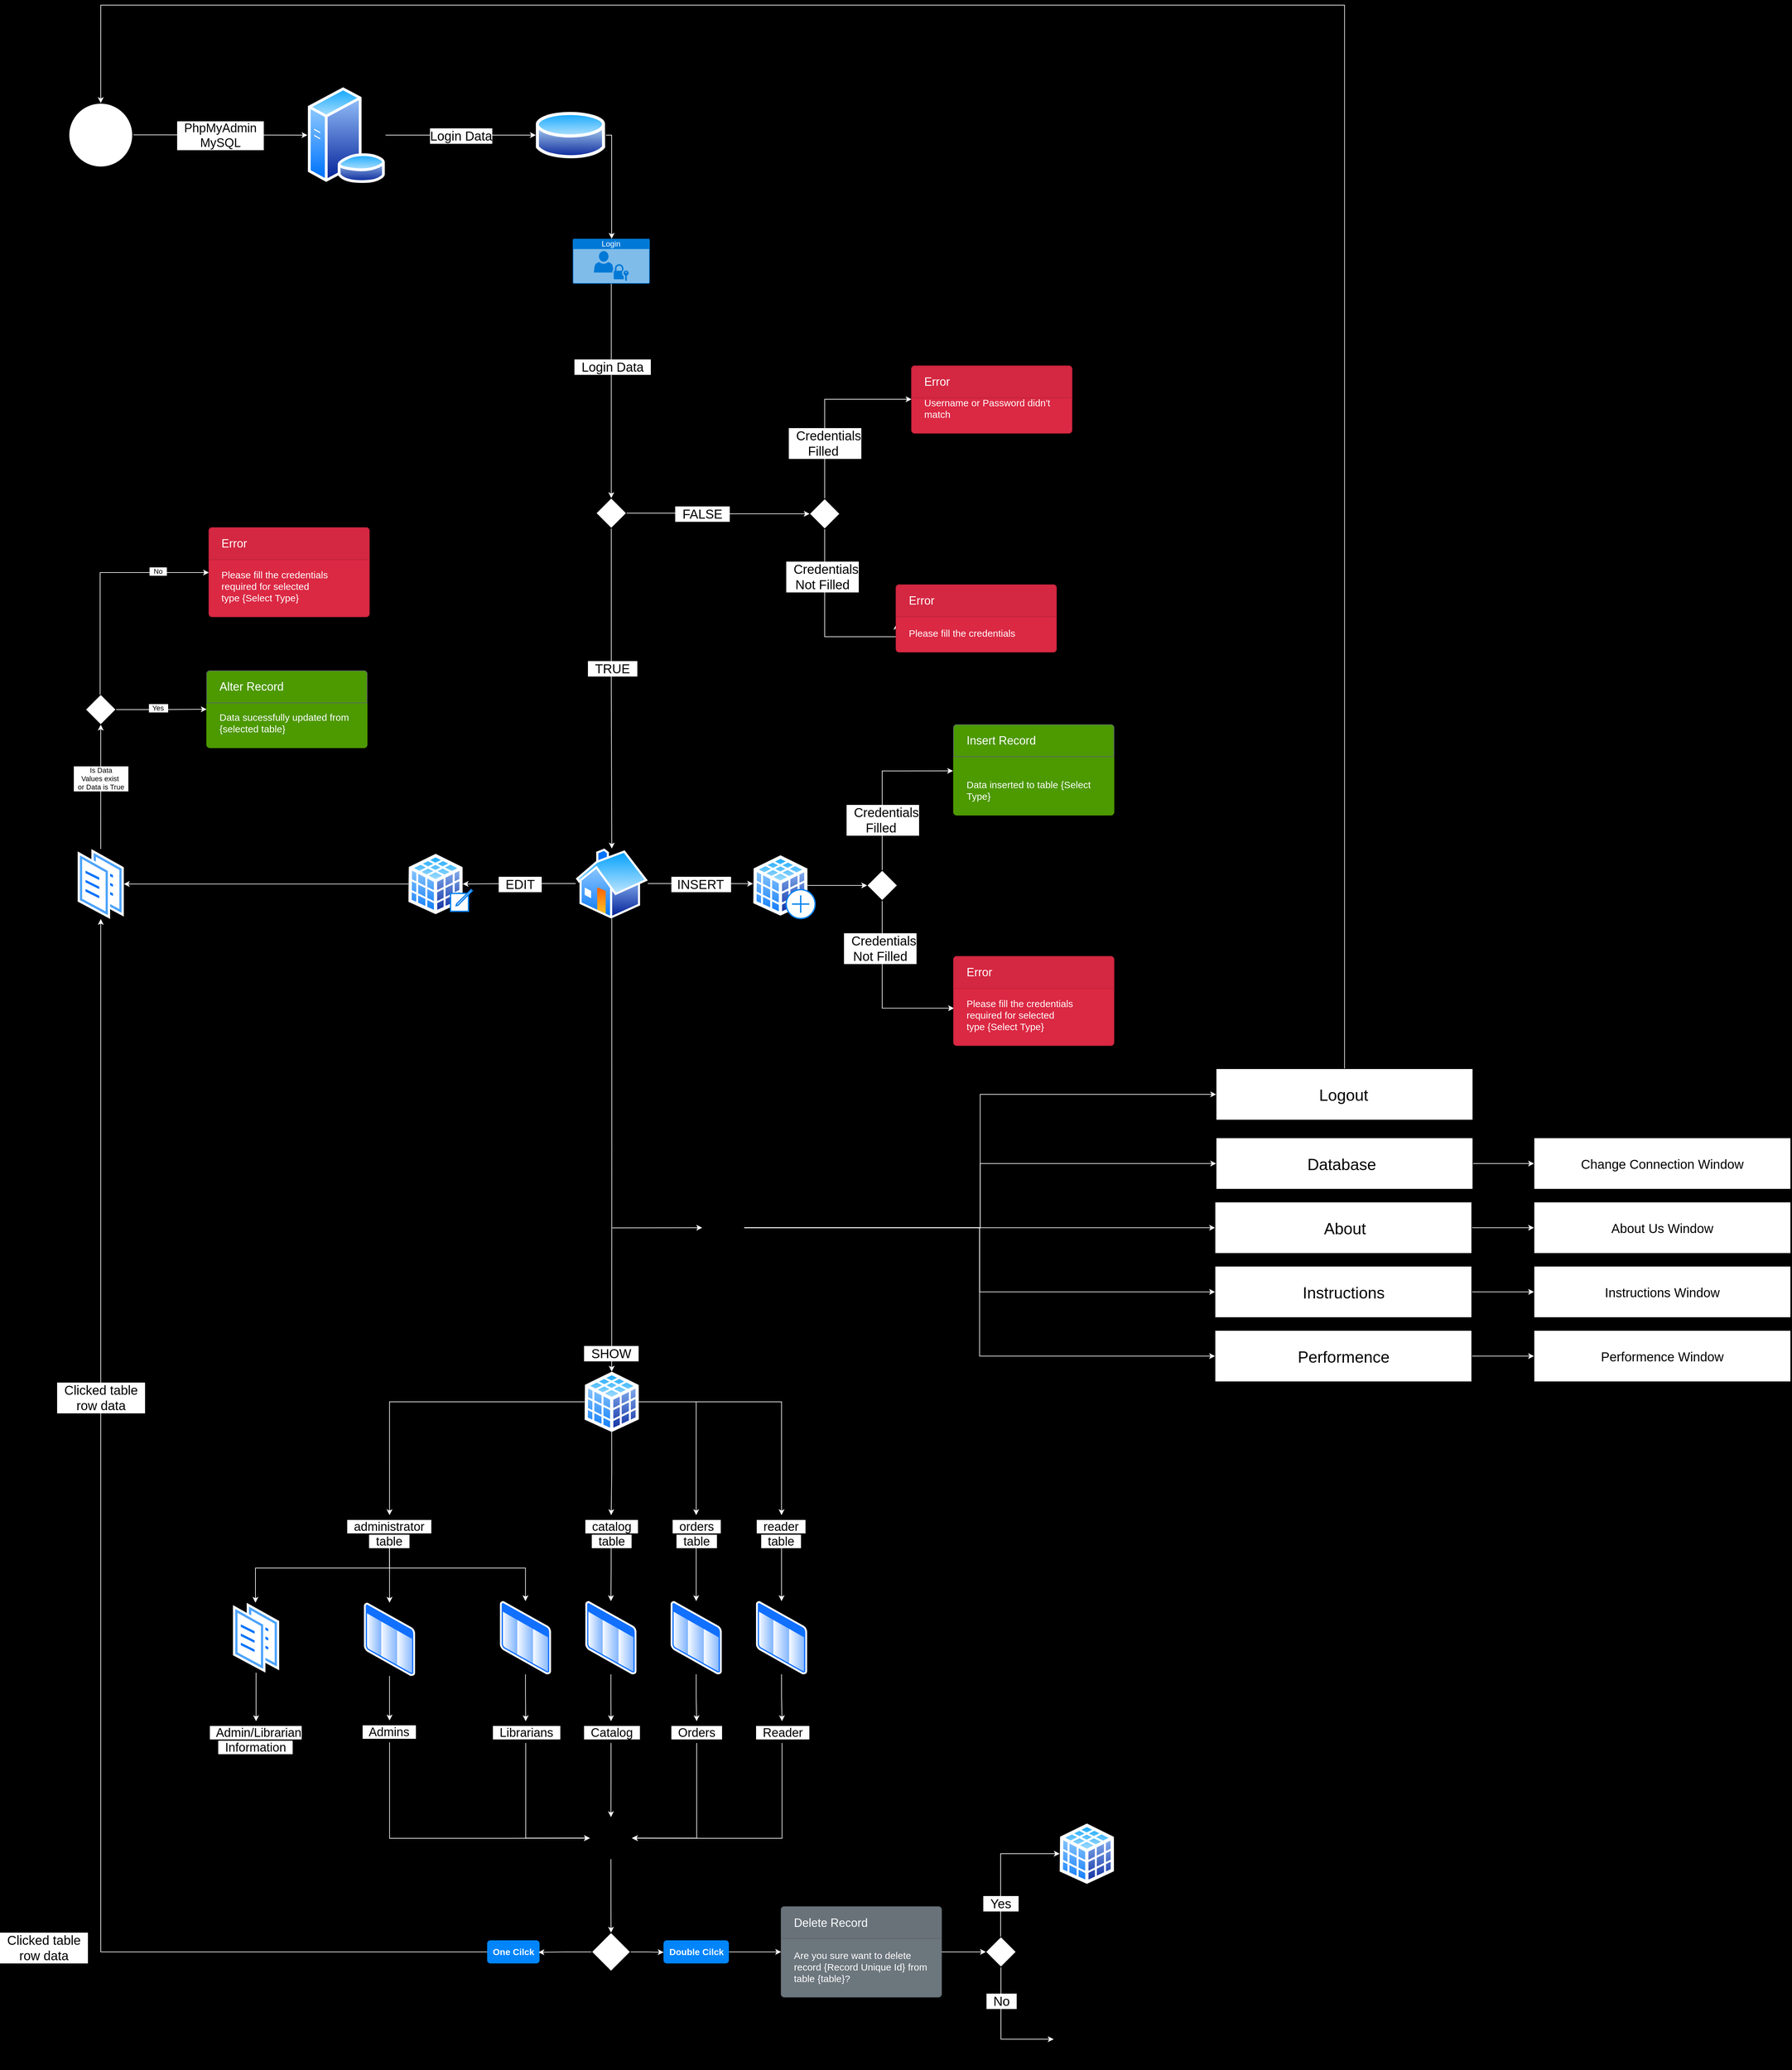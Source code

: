 <mxfile version="21.1.1" type="device">
  <diagram name="Page-1" id="e3a06f82-3646-2815-327d-82caf3d4e204">
    <mxGraphModel dx="7170" dy="5404" grid="0" gridSize="10" guides="1" tooltips="1" connect="1" arrows="1" fold="1" page="1" pageScale="1.5" pageWidth="1169" pageHeight="826" background="#000000" math="0" shadow="0">
      <root>
        <mxCell id="0" style=";html=1;" />
        <mxCell id="1" style=";html=1;" parent="0" />
        <mxCell id="ROPBf6oA_unDlz0H3pI--160" style="edgeStyle=orthogonalEdgeStyle;rounded=0;orthogonalLoop=1;jettySize=auto;html=1;entryX=0.5;entryY=0;entryDx=0;entryDy=0;entryPerimeter=0;strokeColor=#FFFFFF;" edge="1" parent="1">
          <mxGeometry relative="1" as="geometry">
            <mxPoint x="1248.89" y="-271.5" as="sourcePoint" />
            <mxPoint x="1258.37" y="-110" as="targetPoint" />
            <Array as="points">
              <mxPoint x="1258" y="-271" />
              <mxPoint x="1258" y="-110" />
            </Array>
          </mxGeometry>
        </mxCell>
        <mxCell id="ROPBf6oA_unDlz0H3pI--24" value="" style="image;aspect=fixed;perimeter=ellipsePerimeter;html=1;align=center;shadow=0;dashed=0;spacingTop=3;image=img/lib/active_directory/database.svg;" vertex="1" parent="1">
          <mxGeometry x="1139.78" y="-311.5" width="108.11" height="80" as="geometry" />
        </mxCell>
        <mxCell id="ROPBf6oA_unDlz0H3pI--25" value="" style="endArrow=classic;html=1;rounded=0;strokeColor=#FFFFFF;" edge="1" parent="1">
          <mxGeometry relative="1" as="geometry">
            <mxPoint x="511.97" y="-271.88" as="sourcePoint" />
            <mxPoint x="783.97" y="-271.5" as="targetPoint" />
          </mxGeometry>
        </mxCell>
        <mxCell id="ROPBf6oA_unDlz0H3pI--26" value="&lt;font style=&quot;font-size: 19px;&quot;&gt;&amp;nbsp; PhpMyAdmin&amp;nbsp;&amp;nbsp;&lt;br&gt;MySQL&lt;/font&gt;" style="edgeLabel;resizable=0;html=1;align=center;verticalAlign=middle;" connectable="0" vertex="1" parent="ROPBf6oA_unDlz0H3pI--25">
          <mxGeometry relative="1" as="geometry" />
        </mxCell>
        <mxCell id="ROPBf6oA_unDlz0H3pI--49" style="edgeStyle=orthogonalEdgeStyle;rounded=0;orthogonalLoop=1;jettySize=auto;html=1;entryX=0.5;entryY=0;entryDx=0;entryDy=0;strokeColor=#FFFFFF;" edge="1" parent="1" source="ROPBf6oA_unDlz0H3pI--36" target="ROPBf6oA_unDlz0H3pI--41">
          <mxGeometry relative="1" as="geometry" />
        </mxCell>
        <mxCell id="ROPBf6oA_unDlz0H3pI--36" value="" style="image;aspect=fixed;perimeter=ellipsePerimeter;html=1;align=center;shadow=0;dashed=0;spacingTop=3;image=img/lib/active_directory/list.svg;" vertex="1" parent="1">
          <mxGeometry x="1216.93" y="2012.5" width="79.8" height="114" as="geometry" />
        </mxCell>
        <mxCell id="ROPBf6oA_unDlz0H3pI--48" style="edgeStyle=orthogonalEdgeStyle;rounded=0;orthogonalLoop=1;jettySize=auto;html=1;entryX=0.5;entryY=0;entryDx=0;entryDy=0;strokeColor=#FFFFFF;" edge="1" parent="1" source="ROPBf6oA_unDlz0H3pI--37" target="ROPBf6oA_unDlz0H3pI--44">
          <mxGeometry relative="1" as="geometry" />
        </mxCell>
        <mxCell id="ROPBf6oA_unDlz0H3pI--37" value="" style="image;aspect=fixed;perimeter=ellipsePerimeter;html=1;align=center;shadow=0;dashed=0;spacingTop=3;image=img/lib/active_directory/list.svg;" vertex="1" parent="1">
          <mxGeometry x="1349.78" y="2012.5" width="79.8" height="114" as="geometry" />
        </mxCell>
        <mxCell id="ROPBf6oA_unDlz0H3pI--46" style="edgeStyle=orthogonalEdgeStyle;rounded=0;orthogonalLoop=1;jettySize=auto;html=1;entryX=0.5;entryY=0;entryDx=0;entryDy=0;strokeColor=#FFFFFF;" edge="1" parent="1" source="ROPBf6oA_unDlz0H3pI--38" target="ROPBf6oA_unDlz0H3pI--45">
          <mxGeometry relative="1" as="geometry" />
        </mxCell>
        <mxCell id="ROPBf6oA_unDlz0H3pI--38" value="" style="image;aspect=fixed;perimeter=ellipsePerimeter;html=1;align=center;shadow=0;dashed=0;spacingTop=3;image=img/lib/active_directory/list.svg;" vertex="1" parent="1">
          <mxGeometry x="1482.78" y="2012.5" width="79.8" height="114" as="geometry" />
        </mxCell>
        <mxCell id="ROPBf6oA_unDlz0H3pI--50" style="edgeStyle=orthogonalEdgeStyle;rounded=0;orthogonalLoop=1;jettySize=auto;html=1;entryX=0.5;entryY=0;entryDx=0;entryDy=0;strokeColor=#FFFFFF;" edge="1" parent="1" source="ROPBf6oA_unDlz0H3pI--39" target="ROPBf6oA_unDlz0H3pI--42">
          <mxGeometry relative="1" as="geometry" />
        </mxCell>
        <mxCell id="ROPBf6oA_unDlz0H3pI--39" value="" style="image;aspect=fixed;perimeter=ellipsePerimeter;html=1;align=center;shadow=0;dashed=0;spacingTop=3;image=img/lib/active_directory/list.svg;" vertex="1" parent="1">
          <mxGeometry x="1083.78" y="2012.5" width="79.8" height="114" as="geometry" />
        </mxCell>
        <mxCell id="ROPBf6oA_unDlz0H3pI--51" style="edgeStyle=orthogonalEdgeStyle;rounded=0;orthogonalLoop=1;jettySize=auto;html=1;entryX=0.5;entryY=0;entryDx=0;entryDy=0;strokeColor=#FFFFFF;" edge="1" parent="1" source="ROPBf6oA_unDlz0H3pI--40" target="ROPBf6oA_unDlz0H3pI--43">
          <mxGeometry relative="1" as="geometry" />
        </mxCell>
        <mxCell id="ROPBf6oA_unDlz0H3pI--40" value="" style="image;aspect=fixed;perimeter=ellipsePerimeter;html=1;align=center;shadow=0;dashed=0;spacingTop=3;image=img/lib/active_directory/list.svg;" vertex="1" parent="1">
          <mxGeometry x="872.01" y="2015" width="79.8" height="114" as="geometry" />
        </mxCell>
        <mxCell id="ROPBf6oA_unDlz0H3pI--79" style="edgeStyle=orthogonalEdgeStyle;rounded=0;orthogonalLoop=1;jettySize=auto;html=1;entryX=0.5;entryY=0;entryDx=0;entryDy=0;strokeColor=#FFFFFF;" edge="1" parent="1" source="ROPBf6oA_unDlz0H3pI--41" target="ROPBf6oA_unDlz0H3pI--77">
          <mxGeometry relative="1" as="geometry" />
        </mxCell>
        <mxCell id="ROPBf6oA_unDlz0H3pI--41" value="&lt;span style=&quot;color: rgb(0, 0, 0); font-family: Helvetica; font-size: 19px; font-style: normal; font-variant-ligatures: normal; font-variant-caps: normal; font-weight: 400; letter-spacing: normal; orphans: 2; text-align: center; text-indent: 0px; text-transform: none; widows: 2; word-spacing: 0px; -webkit-text-stroke-width: 0px; background-color: rgb(255, 255, 255); text-decoration-thickness: initial; text-decoration-style: initial; text-decoration-color: initial; float: none; display: inline !important;&quot;&gt;&amp;nbsp; Catalog&amp;nbsp;&amp;nbsp;&lt;/span&gt;" style="text;whiteSpace=wrap;html=1;" vertex="1" parent="1">
          <mxGeometry x="1212.61" y="2199.5" width="88.77" height="34" as="geometry" />
        </mxCell>
        <mxCell id="ROPBf6oA_unDlz0H3pI--83" style="edgeStyle=orthogonalEdgeStyle;rounded=0;orthogonalLoop=1;jettySize=auto;html=1;entryX=0;entryY=0.5;entryDx=0;entryDy=0;strokeColor=#FFFFFF;" edge="1" parent="1" source="ROPBf6oA_unDlz0H3pI--42" target="ROPBf6oA_unDlz0H3pI--77">
          <mxGeometry relative="1" as="geometry">
            <Array as="points">
              <mxPoint x="1124" y="2382" />
            </Array>
          </mxGeometry>
        </mxCell>
        <mxCell id="ROPBf6oA_unDlz0H3pI--42" value="&lt;div style=&quot;text-align: center;&quot;&gt;&lt;span style=&quot;font-size: 19px; background-color: rgb(255, 255, 255);&quot;&gt;&amp;nbsp; Librarians&amp;nbsp;&amp;nbsp;&lt;/span&gt;&lt;/div&gt;" style="text;whiteSpace=wrap;html=1;" vertex="1" parent="1">
          <mxGeometry x="1070.78" y="2199.5" width="106.6" height="34" as="geometry" />
        </mxCell>
        <mxCell id="ROPBf6oA_unDlz0H3pI--84" style="edgeStyle=orthogonalEdgeStyle;rounded=0;orthogonalLoop=1;jettySize=auto;html=1;entryX=0;entryY=0.5;entryDx=0;entryDy=0;strokeColor=#FFFFFF;" edge="1" parent="1" source="ROPBf6oA_unDlz0H3pI--43" target="ROPBf6oA_unDlz0H3pI--77">
          <mxGeometry relative="1" as="geometry">
            <Array as="points">
              <mxPoint x="912" y="2382" />
              <mxPoint x="1090" y="2382" />
            </Array>
          </mxGeometry>
        </mxCell>
        <mxCell id="ROPBf6oA_unDlz0H3pI--43" value="&lt;div style=&quot;text-align: center;&quot;&gt;&lt;span style=&quot;font-size: 19px; background-color: rgb(255, 255, 255);&quot;&gt;&amp;nbsp; Admins&amp;nbsp;&amp;nbsp;&lt;/span&gt;&lt;/div&gt;" style="text;whiteSpace=wrap;html=1;" vertex="1" parent="1">
          <mxGeometry x="867.58" y="2198.5" width="88.65" height="34" as="geometry" />
        </mxCell>
        <mxCell id="ROPBf6oA_unDlz0H3pI--81" style="edgeStyle=orthogonalEdgeStyle;rounded=0;orthogonalLoop=1;jettySize=auto;html=1;entryX=1;entryY=0.5;entryDx=0;entryDy=0;strokeColor=#FFFFFF;" edge="1" parent="1" source="ROPBf6oA_unDlz0H3pI--44" target="ROPBf6oA_unDlz0H3pI--77">
          <mxGeometry relative="1" as="geometry">
            <Array as="points">
              <mxPoint x="1390" y="2382" />
            </Array>
          </mxGeometry>
        </mxCell>
        <mxCell id="ROPBf6oA_unDlz0H3pI--44" value="&lt;span style=&quot;color: rgb(0, 0, 0); font-family: Helvetica; font-size: 19px; font-style: normal; font-variant-ligatures: normal; font-variant-caps: normal; font-weight: 400; letter-spacing: normal; orphans: 2; text-align: center; text-indent: 0px; text-transform: none; widows: 2; word-spacing: 0px; -webkit-text-stroke-width: 0px; background-color: rgb(255, 255, 255); text-decoration-thickness: initial; text-decoration-style: initial; text-decoration-color: initial; float: none; display: inline !important;&quot;&gt;&amp;nbsp; Orders&amp;nbsp;&amp;nbsp;&lt;/span&gt;" style="text;whiteSpace=wrap;html=1;" vertex="1" parent="1">
          <mxGeometry x="1348.52" y="2199.5" width="83.86" height="34" as="geometry" />
        </mxCell>
        <mxCell id="ROPBf6oA_unDlz0H3pI--82" style="edgeStyle=orthogonalEdgeStyle;rounded=0;orthogonalLoop=1;jettySize=auto;html=1;entryX=1;entryY=0.5;entryDx=0;entryDy=0;strokeColor=#FFFFFF;" edge="1" parent="1" source="ROPBf6oA_unDlz0H3pI--45" target="ROPBf6oA_unDlz0H3pI--77">
          <mxGeometry relative="1" as="geometry">
            <Array as="points">
              <mxPoint x="1523" y="2382" />
              <mxPoint x="1385" y="2382" />
            </Array>
          </mxGeometry>
        </mxCell>
        <mxCell id="ROPBf6oA_unDlz0H3pI--45" value="&lt;span style=&quot;color: rgb(0, 0, 0); font-family: Helvetica; font-size: 19px; font-style: normal; font-variant-ligatures: normal; font-variant-caps: normal; font-weight: 400; letter-spacing: normal; orphans: 2; text-align: center; text-indent: 0px; text-transform: none; widows: 2; word-spacing: 0px; -webkit-text-stroke-width: 0px; background-color: rgb(255, 255, 255); text-decoration-thickness: initial; text-decoration-style: initial; text-decoration-color: initial; float: none; display: inline !important;&quot;&gt;&amp;nbsp; Reader&amp;nbsp;&amp;nbsp;&lt;/span&gt;" style="text;whiteSpace=wrap;html=1;" vertex="1" parent="1">
          <mxGeometry x="1480.52" y="2199.5" width="85.86" height="34" as="geometry" />
        </mxCell>
        <mxCell id="ROPBf6oA_unDlz0H3pI--59" style="edgeStyle=orthogonalEdgeStyle;rounded=0;orthogonalLoop=1;jettySize=auto;html=1;entryX=0.5;entryY=0;entryDx=0;entryDy=0;strokeColor=#FFFFFF;" edge="1" parent="1" source="ROPBf6oA_unDlz0H3pI--52" target="ROPBf6oA_unDlz0H3pI--40">
          <mxGeometry relative="1" as="geometry" />
        </mxCell>
        <mxCell id="ROPBf6oA_unDlz0H3pI--60" style="edgeStyle=orthogonalEdgeStyle;rounded=0;orthogonalLoop=1;jettySize=auto;html=1;entryX=0.5;entryY=0;entryDx=0;entryDy=0;strokeColor=#FFFFFF;" edge="1" parent="1" source="ROPBf6oA_unDlz0H3pI--52" target="ROPBf6oA_unDlz0H3pI--39">
          <mxGeometry relative="1" as="geometry">
            <Array as="points">
              <mxPoint x="912" y="1961" />
              <mxPoint x="1124" y="1961" />
            </Array>
          </mxGeometry>
        </mxCell>
        <mxCell id="ROPBf6oA_unDlz0H3pI--74" style="edgeStyle=orthogonalEdgeStyle;rounded=0;orthogonalLoop=1;jettySize=auto;html=1;entryX=0.5;entryY=0;entryDx=0;entryDy=0;strokeColor=#FFFFFF;" edge="1" parent="1" source="ROPBf6oA_unDlz0H3pI--52" target="ROPBf6oA_unDlz0H3pI--73">
          <mxGeometry relative="1" as="geometry">
            <Array as="points">
              <mxPoint x="912" y="1961" />
              <mxPoint x="703" y="1961" />
              <mxPoint x="703" y="2015" />
            </Array>
          </mxGeometry>
        </mxCell>
        <mxCell id="ROPBf6oA_unDlz0H3pI--52" value="&lt;div style=&quot;text-align: center;&quot;&gt;&lt;span style=&quot;font-size: 19px; background-color: rgb(255, 255, 255);&quot;&gt;&amp;nbsp; administrator&amp;nbsp;&amp;nbsp;&lt;/span&gt;&lt;/div&gt;&lt;div style=&quot;text-align: center;&quot;&gt;&lt;span style=&quot;font-size: 19px; background-color: rgb(255, 255, 255);&quot;&gt;&amp;nbsp; table&amp;nbsp;&amp;nbsp;&lt;/span&gt;&lt;/div&gt;" style="text;whiteSpace=wrap;html=1;" vertex="1" parent="1">
          <mxGeometry x="844.41" y="1878.5" width="135" height="34" as="geometry" />
        </mxCell>
        <mxCell id="ROPBf6oA_unDlz0H3pI--61" style="edgeStyle=orthogonalEdgeStyle;rounded=0;orthogonalLoop=1;jettySize=auto;html=1;entryX=0.5;entryY=0;entryDx=0;entryDy=0;strokeColor=#FFFFFF;" edge="1" parent="1" source="ROPBf6oA_unDlz0H3pI--53" target="ROPBf6oA_unDlz0H3pI--36">
          <mxGeometry relative="1" as="geometry" />
        </mxCell>
        <mxCell id="ROPBf6oA_unDlz0H3pI--53" value="&lt;div style=&quot;text-align: center;&quot;&gt;&lt;span style=&quot;font-size: 19px; background-color: rgb(255, 255, 255);&quot;&gt;&amp;nbsp; catalog&amp;nbsp;&amp;nbsp;&lt;/span&gt;&lt;/div&gt;&lt;div style=&quot;text-align: center;&quot;&gt;&lt;span style=&quot;font-size: 19px; background-color: rgb(255, 255, 255);&quot;&gt;&amp;nbsp; table&amp;nbsp;&amp;nbsp;&lt;/span&gt;&lt;/div&gt;" style="text;whiteSpace=wrap;html=1;" vertex="1" parent="1">
          <mxGeometry x="1214.73" y="1878.5" width="85" height="34" as="geometry" />
        </mxCell>
        <mxCell id="ROPBf6oA_unDlz0H3pI--63" style="edgeStyle=orthogonalEdgeStyle;rounded=0;orthogonalLoop=1;jettySize=auto;html=1;entryX=0.5;entryY=0;entryDx=0;entryDy=0;strokeColor=#FFFFFF;" edge="1" parent="1" source="ROPBf6oA_unDlz0H3pI--54" target="ROPBf6oA_unDlz0H3pI--37">
          <mxGeometry relative="1" as="geometry" />
        </mxCell>
        <mxCell id="ROPBf6oA_unDlz0H3pI--54" value="&lt;div style=&quot;text-align: center;&quot;&gt;&lt;span style=&quot;font-size: 19px; background-color: rgb(255, 255, 255);&quot;&gt;&amp;nbsp; orders&amp;nbsp;&amp;nbsp;&lt;/span&gt;&lt;/div&gt;&lt;div style=&quot;text-align: center;&quot;&gt;&lt;span style=&quot;font-size: 19px; background-color: rgb(255, 255, 255);&quot;&gt;&amp;nbsp; table&amp;nbsp;&amp;nbsp;&lt;/span&gt;&lt;/div&gt;" style="text;whiteSpace=wrap;html=1;" vertex="1" parent="1">
          <mxGeometry x="1351.18" y="1878.5" width="77" height="34" as="geometry" />
        </mxCell>
        <mxCell id="ROPBf6oA_unDlz0H3pI--64" style="edgeStyle=orthogonalEdgeStyle;rounded=0;orthogonalLoop=1;jettySize=auto;html=1;entryX=0.5;entryY=0;entryDx=0;entryDy=0;strokeColor=#FFFFFF;" edge="1" parent="1" source="ROPBf6oA_unDlz0H3pI--55" target="ROPBf6oA_unDlz0H3pI--38">
          <mxGeometry relative="1" as="geometry" />
        </mxCell>
        <mxCell id="ROPBf6oA_unDlz0H3pI--55" value="&lt;div style=&quot;text-align: center;&quot;&gt;&lt;span style=&quot;font-size: 19px; background-color: rgb(255, 255, 255);&quot;&gt;&amp;nbsp; reader&amp;nbsp;&amp;nbsp;&lt;/span&gt;&lt;/div&gt;&lt;div style=&quot;text-align: center;&quot;&gt;&lt;span style=&quot;font-size: 19px; background-color: rgb(255, 255, 255);&quot;&gt;&amp;nbsp; table&amp;nbsp;&amp;nbsp;&lt;/span&gt;&lt;/div&gt;" style="text;whiteSpace=wrap;html=1;" vertex="1" parent="1">
          <mxGeometry x="1482.18" y="1878.5" width="81" height="34" as="geometry" />
        </mxCell>
        <mxCell id="ROPBf6oA_unDlz0H3pI--65" style="edgeStyle=orthogonalEdgeStyle;rounded=0;orthogonalLoop=1;jettySize=auto;html=1;entryX=0.5;entryY=0;entryDx=0;entryDy=0;strokeColor=#FFFFFF;" edge="1" parent="1" source="ROPBf6oA_unDlz0H3pI--57" target="ROPBf6oA_unDlz0H3pI--52">
          <mxGeometry relative="1" as="geometry" />
        </mxCell>
        <mxCell id="ROPBf6oA_unDlz0H3pI--66" style="edgeStyle=orthogonalEdgeStyle;rounded=0;orthogonalLoop=1;jettySize=auto;html=1;entryX=0.5;entryY=0;entryDx=0;entryDy=0;strokeColor=#FFFFFF;" edge="1" parent="1" source="ROPBf6oA_unDlz0H3pI--57" target="ROPBf6oA_unDlz0H3pI--53">
          <mxGeometry relative="1" as="geometry" />
        </mxCell>
        <mxCell id="ROPBf6oA_unDlz0H3pI--67" style="edgeStyle=orthogonalEdgeStyle;rounded=0;orthogonalLoop=1;jettySize=auto;html=1;entryX=0.5;entryY=0;entryDx=0;entryDy=0;strokeColor=#FFFFFF;" edge="1" parent="1" source="ROPBf6oA_unDlz0H3pI--57" target="ROPBf6oA_unDlz0H3pI--54">
          <mxGeometry relative="1" as="geometry" />
        </mxCell>
        <mxCell id="ROPBf6oA_unDlz0H3pI--68" style="edgeStyle=orthogonalEdgeStyle;rounded=0;orthogonalLoop=1;jettySize=auto;html=1;entryX=0.5;entryY=0;entryDx=0;entryDy=0;strokeColor=#FFFFFF;" edge="1" parent="1" source="ROPBf6oA_unDlz0H3pI--57" target="ROPBf6oA_unDlz0H3pI--55">
          <mxGeometry relative="1" as="geometry" />
        </mxCell>
        <mxCell id="ROPBf6oA_unDlz0H3pI--57" value="" style="image;aspect=fixed;perimeter=ellipsePerimeter;html=1;align=center;shadow=0;dashed=0;spacingTop=3;image=img/lib/active_directory/database_cube.svg;" vertex="1" parent="1">
          <mxGeometry x="1215.76" y="1655" width="84.6" height="94" as="geometry" />
        </mxCell>
        <mxCell id="ROPBf6oA_unDlz0H3pI--179" style="edgeStyle=orthogonalEdgeStyle;rounded=0;orthogonalLoop=1;jettySize=auto;html=1;entryX=0;entryY=0.5;entryDx=0;entryDy=0;strokeColor=#FFFFFF;" edge="1" parent="1" source="ROPBf6oA_unDlz0H3pI--69" target="ROPBf6oA_unDlz0H3pI--24">
          <mxGeometry relative="1" as="geometry" />
        </mxCell>
        <mxCell id="ROPBf6oA_unDlz0H3pI--180" value="&lt;font style=&quot;font-size: 20px;&quot;&gt;Login Data&lt;/font&gt;" style="edgeLabel;html=1;align=center;verticalAlign=middle;resizable=0;points=[];" vertex="1" connectable="0" parent="ROPBf6oA_unDlz0H3pI--179">
          <mxGeometry x="-0.209" y="-3" relative="1" as="geometry">
            <mxPoint x="25" y="-3" as="offset" />
          </mxGeometry>
        </mxCell>
        <mxCell id="ROPBf6oA_unDlz0H3pI--69" value="" style="image;aspect=fixed;perimeter=ellipsePerimeter;html=1;align=center;shadow=0;dashed=0;spacingTop=3;image=img/lib/active_directory/database_server.svg;" vertex="1" parent="1">
          <mxGeometry x="783.52" y="-346" width="122.18" height="149" as="geometry" />
        </mxCell>
        <mxCell id="ROPBf6oA_unDlz0H3pI--76" style="edgeStyle=orthogonalEdgeStyle;rounded=0;orthogonalLoop=1;jettySize=auto;html=1;entryX=0.5;entryY=0;entryDx=0;entryDy=0;strokeColor=#FFFFFF;" edge="1" parent="1" source="ROPBf6oA_unDlz0H3pI--73" target="ROPBf6oA_unDlz0H3pI--75">
          <mxGeometry relative="1" as="geometry" />
        </mxCell>
        <mxCell id="ROPBf6oA_unDlz0H3pI--73" value="" style="image;aspect=fixed;perimeter=ellipsePerimeter;html=1;align=center;shadow=0;dashed=0;spacingTop=3;image=img/lib/active_directory/documents.svg;" vertex="1" parent="1">
          <mxGeometry x="668" y="2015" width="71.94" height="109" as="geometry" />
        </mxCell>
        <mxCell id="ROPBf6oA_unDlz0H3pI--75" value="&lt;div style=&quot;text-align: center;&quot;&gt;&lt;span style=&quot;font-size: 19px; background-color: rgb(255, 255, 255);&quot;&gt;&amp;nbsp; Admin/Librarian&lt;/span&gt;&lt;/div&gt;&lt;div style=&quot;text-align: center;&quot;&gt;&lt;span style=&quot;font-size: 19px; background-color: rgb(255, 255, 255);&quot;&gt;&amp;nbsp; Information&amp;nbsp;&amp;nbsp;&lt;/span&gt;&lt;/div&gt;" style="text;whiteSpace=wrap;html=1;" vertex="1" parent="1">
          <mxGeometry x="630.47" y="2199.5" width="147" height="34" as="geometry" />
        </mxCell>
        <mxCell id="ROPBf6oA_unDlz0H3pI--121" style="edgeStyle=orthogonalEdgeStyle;rounded=0;orthogonalLoop=1;jettySize=auto;html=1;entryX=0.5;entryY=0;entryDx=0;entryDy=0;strokeColor=#FFFFFF;" edge="1" parent="1" source="ROPBf6oA_unDlz0H3pI--77" target="ROPBf6oA_unDlz0H3pI--117">
          <mxGeometry relative="1" as="geometry" />
        </mxCell>
        <mxCell id="ROPBf6oA_unDlz0H3pI--77" value="" style="shape=image;html=1;verticalAlign=top;verticalLabelPosition=bottom;labelBackgroundColor=#FFFFFF;imageAspect=0;aspect=fixed;image=https://cdn1.iconfinder.com/data/icons/hawcons/32/699552-icon-27-one-finger-click-128.png;fontColor=#FFFFFF;imageBackground=none;imageBorder=none;" vertex="1" parent="1">
          <mxGeometry x="1224.08" y="2349" width="65.5" height="65.5" as="geometry" />
        </mxCell>
        <mxCell id="ROPBf6oA_unDlz0H3pI--128" style="edgeStyle=orthogonalEdgeStyle;rounded=0;orthogonalLoop=1;jettySize=auto;html=1;entryX=0.5;entryY=1;entryDx=0;entryDy=0;strokeColor=#FFFFFF;" edge="1" parent="1" source="ROPBf6oA_unDlz0H3pI--85" target="ROPBf6oA_unDlz0H3pI--127">
          <mxGeometry width="421.003" height="1962.002" relative="1" as="geometry" />
        </mxCell>
        <mxCell id="ROPBf6oA_unDlz0H3pI--129" value="&lt;font style=&quot;font-size: 20px;&quot;&gt;&amp;nbsp; Clicked table&amp;nbsp;&amp;nbsp;&lt;br&gt;row data&lt;/font&gt;" style="edgeLabel;html=1;align=center;verticalAlign=middle;resizable=0;points=[];" vertex="1" connectable="0" parent="ROPBf6oA_unDlz0H3pI--128">
          <mxGeometry x="0.222" y="-1" relative="1" as="geometry">
            <mxPoint x="-1" y="-115" as="offset" />
          </mxGeometry>
        </mxCell>
        <mxCell id="ROPBf6oA_unDlz0H3pI--130" value="&lt;font style=&quot;font-size: 20px;&quot;&gt;&amp;nbsp; Clicked table&amp;nbsp;&amp;nbsp;&lt;br&gt;row data&lt;/font&gt;" style="edgeLabel;html=1;align=center;verticalAlign=middle;resizable=0;points=[];" vertex="1" connectable="0" parent="ROPBf6oA_unDlz0H3pI--128">
          <mxGeometry x="373.003" y="2552.002" as="geometry" />
        </mxCell>
        <mxCell id="ROPBf6oA_unDlz0H3pI--85" value="&amp;nbsp;One Cilck" style="html=1;shadow=0;dashed=0;shape=mxgraph.bootstrap.rrect;rSize=5;strokeColor=none;strokeWidth=1;fillColor=#0085FC;fontColor=#FFFFFF;whiteSpace=wrap;align=left;verticalAlign=middle;spacingLeft=0;fontStyle=1;fontSize=14;spacing=5;" vertex="1" parent="1">
          <mxGeometry x="1064" y="2541" width="81.68" height="36" as="geometry" />
        </mxCell>
        <mxCell id="ROPBf6oA_unDlz0H3pI--94" style="edgeStyle=orthogonalEdgeStyle;rounded=0;orthogonalLoop=1;jettySize=auto;html=1;fontColor=#FFFFFF;strokeColor=#FFFFFF;" edge="1" parent="1" source="ROPBf6oA_unDlz0H3pI--86" target="ROPBf6oA_unDlz0H3pI--89">
          <mxGeometry relative="1" as="geometry" />
        </mxCell>
        <mxCell id="ROPBf6oA_unDlz0H3pI--86" value="&amp;nbsp;Double Cilck" style="html=1;shadow=0;dashed=0;shape=mxgraph.bootstrap.rrect;rSize=5;strokeColor=none;strokeWidth=1;fillColor=#0085FC;fontColor=#FFFFFF;whiteSpace=wrap;align=left;verticalAlign=middle;spacingLeft=0;fontStyle=1;fontSize=14;spacing=5;" vertex="1" parent="1">
          <mxGeometry x="1338.74" y="2541" width="101.89" height="36" as="geometry" />
        </mxCell>
        <mxCell id="ROPBf6oA_unDlz0H3pI--97" value="&lt;font style=&quot;font-size: 20px;&quot;&gt;&amp;nbsp; Yes&amp;nbsp;&amp;nbsp;&lt;/font&gt;" style="edgeStyle=orthogonalEdgeStyle;rounded=0;orthogonalLoop=1;jettySize=auto;html=1;entryX=0;entryY=0.5;entryDx=0;entryDy=0;strokeColor=#FFFFFF;" edge="1" parent="1" source="ROPBf6oA_unDlz0H3pI--89" target="ROPBf6oA_unDlz0H3pI--96">
          <mxGeometry relative="1" as="geometry" />
        </mxCell>
        <mxCell id="ROPBf6oA_unDlz0H3pI--102" style="edgeStyle=orthogonalEdgeStyle;rounded=0;orthogonalLoop=1;jettySize=auto;html=1;entryX=0;entryY=0.5;entryDx=0;entryDy=0;strokeColor=#FFFFFF;" edge="1" parent="1" source="ROPBf6oA_unDlz0H3pI--113" target="ROPBf6oA_unDlz0H3pI--101">
          <mxGeometry relative="1" as="geometry">
            <Array as="points">
              <mxPoint x="1864" y="2559" />
              <mxPoint x="1864" y="2695" />
            </Array>
          </mxGeometry>
        </mxCell>
        <mxCell id="ROPBf6oA_unDlz0H3pI--116" value="&lt;font style=&quot;font-size: 20px;&quot;&gt;&amp;nbsp; No&amp;nbsp;&amp;nbsp;&lt;/font&gt;" style="edgeLabel;html=1;align=center;verticalAlign=middle;resizable=0;points=[];" vertex="1" connectable="0" parent="ROPBf6oA_unDlz0H3pI--102">
          <mxGeometry x="-0.165" y="3" relative="1" as="geometry">
            <mxPoint x="-3" y="-29" as="offset" />
          </mxGeometry>
        </mxCell>
        <mxCell id="ROPBf6oA_unDlz0H3pI--89" value="&lt;font style=&quot;font-size: 15px;&quot;&gt;Are you sure want to delete record {Record Unique Id} from table {table}?&lt;/font&gt;" style="html=1;shadow=0;dashed=0;shape=mxgraph.bootstrap.rrect;rSize=5;strokeColor=#5B646A;html=1;whiteSpace=wrap;fillColor=#6C767D;fontColor=#ffffff;verticalAlign=bottom;align=left;spacing=20;spacingBottom=0;fontSize=14;" vertex="1" parent="1">
          <mxGeometry x="1522" y="2488.5" width="250" height="141" as="geometry" />
        </mxCell>
        <mxCell id="ROPBf6oA_unDlz0H3pI--90" value="Delete Record" style="html=1;shadow=0;dashed=0;shape=mxgraph.bootstrap.topButton;rSize=5;perimeter=none;whiteSpace=wrap;fillColor=#697279;strokeColor=#5B646A;fontColor=#ffffff;resizeWidth=1;fontSize=18;align=left;spacing=20;" vertex="1" parent="ROPBf6oA_unDlz0H3pI--89">
          <mxGeometry width="250" height="50" relative="1" as="geometry" />
        </mxCell>
        <mxCell id="ROPBf6oA_unDlz0H3pI--96" value="" style="image;aspect=fixed;perimeter=ellipsePerimeter;html=1;align=center;shadow=0;dashed=0;spacingTop=3;image=img/lib/active_directory/database_cube.svg;" vertex="1" parent="1">
          <mxGeometry x="1956" y="2359" width="84.6" height="94" as="geometry" />
        </mxCell>
        <mxCell id="ROPBf6oA_unDlz0H3pI--100" value="" style="shape=image;html=1;verticalAlign=top;verticalLabelPosition=bottom;labelBackgroundColor=#ffffff;imageAspect=0;aspect=fixed;image=https://cdn4.iconfinder.com/data/icons/essentials-74/24/013_-_Trash-128.png" vertex="1" parent="1">
          <mxGeometry x="2007" y="2414.5" width="45" height="45" as="geometry" />
        </mxCell>
        <mxCell id="ROPBf6oA_unDlz0H3pI--101" value="" style="shape=image;html=1;verticalAlign=top;verticalLabelPosition=bottom;labelBackgroundColor=#ffffff;imageAspect=0;aspect=fixed;image=https://cdn4.iconfinder.com/data/icons/evil-icons-user-interface/64/close2-128.png" vertex="1" parent="1">
          <mxGeometry x="1946.6" y="2648" width="94" height="94" as="geometry" />
        </mxCell>
        <mxCell id="ROPBf6oA_unDlz0H3pI--105" style="edgeStyle=orthogonalEdgeStyle;rounded=0;orthogonalLoop=1;jettySize=auto;html=1;entryX=0.495;entryY=-0.045;entryDx=0;entryDy=0;entryPerimeter=0;" edge="1" parent="1" source="ROPBf6oA_unDlz0H3pI--104" target="ROPBf6oA_unDlz0H3pI--57">
          <mxGeometry relative="1" as="geometry" />
        </mxCell>
        <mxCell id="ROPBf6oA_unDlz0H3pI--106" style="edgeStyle=orthogonalEdgeStyle;rounded=0;orthogonalLoop=1;jettySize=auto;html=1;entryX=0.5;entryY=0;entryDx=0;entryDy=0;strokeColor=#FFFFFF;" edge="1" parent="1" source="ROPBf6oA_unDlz0H3pI--104" target="ROPBf6oA_unDlz0H3pI--57">
          <mxGeometry relative="1" as="geometry" />
        </mxCell>
        <mxCell id="ROPBf6oA_unDlz0H3pI--111" value="&lt;font style=&quot;font-size: 20px;&quot;&gt;&amp;nbsp; SHOW&amp;nbsp;&amp;nbsp;&lt;/font&gt;" style="edgeLabel;html=1;align=center;verticalAlign=middle;resizable=0;points=[];" vertex="1" connectable="0" parent="ROPBf6oA_unDlz0H3pI--106">
          <mxGeometry x="-0.172" y="3" relative="1" as="geometry">
            <mxPoint x="-4" y="384" as="offset" />
          </mxGeometry>
        </mxCell>
        <mxCell id="ROPBf6oA_unDlz0H3pI--108" style="edgeStyle=orthogonalEdgeStyle;rounded=0;orthogonalLoop=1;jettySize=auto;html=1;entryX=-0.003;entryY=0.471;entryDx=0;entryDy=0;entryPerimeter=0;strokeColor=#FFFFFF;" edge="1" parent="1" source="ROPBf6oA_unDlz0H3pI--104" target="ROPBf6oA_unDlz0H3pI--107">
          <mxGeometry relative="1" as="geometry" />
        </mxCell>
        <mxCell id="ROPBf6oA_unDlz0H3pI--112" value="&amp;nbsp; &amp;nbsp;&lt;font style=&quot;font-size: 20px;&quot;&gt;INSERT&amp;nbsp;&amp;nbsp;&lt;/font&gt;" style="edgeLabel;html=1;align=center;verticalAlign=middle;resizable=0;points=[];" vertex="1" connectable="0" parent="ROPBf6oA_unDlz0H3pI--108">
          <mxGeometry x="0.228" relative="1" as="geometry">
            <mxPoint x="-18" as="offset" />
          </mxGeometry>
        </mxCell>
        <mxCell id="ROPBf6oA_unDlz0H3pI--125" style="edgeStyle=orthogonalEdgeStyle;rounded=0;orthogonalLoop=1;jettySize=auto;html=1;entryX=1;entryY=0.5;entryDx=0;entryDy=0;strokeColor=#FFFFFF;" edge="1" parent="1" source="ROPBf6oA_unDlz0H3pI--104" target="ROPBf6oA_unDlz0H3pI--122">
          <mxGeometry relative="1" as="geometry" />
        </mxCell>
        <mxCell id="ROPBf6oA_unDlz0H3pI--126" value="&lt;font style=&quot;font-size: 20px;&quot;&gt;&amp;nbsp; EDIT&amp;nbsp;&amp;nbsp;&lt;/font&gt;" style="edgeLabel;html=1;align=center;verticalAlign=middle;resizable=0;points=[];" vertex="1" connectable="0" parent="ROPBf6oA_unDlz0H3pI--125">
          <mxGeometry x="0.269" relative="1" as="geometry">
            <mxPoint x="24" y="-1" as="offset" />
          </mxGeometry>
        </mxCell>
        <mxCell id="ROPBf6oA_unDlz0H3pI--104" value="" style="image;aspect=fixed;perimeter=ellipsePerimeter;html=1;align=center;shadow=0;dashed=0;spacingTop=3;image=img/lib/active_directory/home.svg;" vertex="1" parent="1">
          <mxGeometry x="1202" y="840" width="112.37" height="109" as="geometry" />
        </mxCell>
        <mxCell id="ROPBf6oA_unDlz0H3pI--135" style="edgeStyle=orthogonalEdgeStyle;rounded=0;orthogonalLoop=1;jettySize=auto;html=1;entryX=0;entryY=0.5;entryDx=0;entryDy=0;strokeColor=#FFFFFF;" edge="1" parent="1" source="ROPBf6oA_unDlz0H3pI--107" target="ROPBf6oA_unDlz0H3pI--134">
          <mxGeometry relative="1" as="geometry" />
        </mxCell>
        <mxCell id="ROPBf6oA_unDlz0H3pI--107" value="" style="image;aspect=fixed;perimeter=ellipsePerimeter;html=1;align=center;shadow=0;dashed=0;spacingTop=3;image=img/lib/active_directory/database_cube.svg;" vertex="1" parent="1">
          <mxGeometry x="1478.58" y="850.5" width="84.6" height="94" as="geometry" />
        </mxCell>
        <mxCell id="ROPBf6oA_unDlz0H3pI--110" value="" style="html=1;verticalLabelPosition=bottom;align=center;labelBackgroundColor=#ffffff;verticalAlign=top;strokeWidth=2;strokeColor=#0080F0;shadow=0;dashed=0;shape=mxgraph.ios7.icons.add;" vertex="1" parent="1">
          <mxGeometry x="1530" y="904" width="45" height="45" as="geometry" />
        </mxCell>
        <mxCell id="ROPBf6oA_unDlz0H3pI--114" value="" style="edgeStyle=orthogonalEdgeStyle;rounded=0;orthogonalLoop=1;jettySize=auto;html=1;entryX=0;entryY=0.5;entryDx=0;entryDy=0;strokeColor=#FFFFFF;" edge="1" parent="1" source="ROPBf6oA_unDlz0H3pI--89" target="ROPBf6oA_unDlz0H3pI--113">
          <mxGeometry relative="1" as="geometry">
            <mxPoint x="1772" y="2559" as="sourcePoint" />
            <mxPoint x="1947" y="2695" as="targetPoint" />
            <Array as="points" />
          </mxGeometry>
        </mxCell>
        <mxCell id="ROPBf6oA_unDlz0H3pI--113" value="" style="rhombus;whiteSpace=wrap;html=1;" vertex="1" parent="1">
          <mxGeometry x="1841" y="2535.5" width="47" height="47" as="geometry" />
        </mxCell>
        <mxCell id="ROPBf6oA_unDlz0H3pI--119" style="edgeStyle=orthogonalEdgeStyle;rounded=0;orthogonalLoop=1;jettySize=auto;html=1;entryX=0.002;entryY=0.517;entryDx=0;entryDy=0;entryPerimeter=0;strokeColor=#FFFFFF;" edge="1" parent="1" source="ROPBf6oA_unDlz0H3pI--117" target="ROPBf6oA_unDlz0H3pI--86">
          <mxGeometry relative="1" as="geometry" />
        </mxCell>
        <mxCell id="ROPBf6oA_unDlz0H3pI--120" style="edgeStyle=orthogonalEdgeStyle;rounded=0;orthogonalLoop=1;jettySize=auto;html=1;entryX=0.979;entryY=0.518;entryDx=0;entryDy=0;entryPerimeter=0;strokeColor=#FFFFFF;" edge="1" parent="1" source="ROPBf6oA_unDlz0H3pI--117" target="ROPBf6oA_unDlz0H3pI--85">
          <mxGeometry relative="1" as="geometry" />
        </mxCell>
        <mxCell id="ROPBf6oA_unDlz0H3pI--117" value="" style="rhombus;whiteSpace=wrap;html=1;" vertex="1" parent="1">
          <mxGeometry x="1227" y="2529" width="60" height="60" as="geometry" />
        </mxCell>
        <mxCell id="ROPBf6oA_unDlz0H3pI--131" style="edgeStyle=orthogonalEdgeStyle;rounded=0;orthogonalLoop=1;jettySize=auto;html=1;entryX=1;entryY=0.5;entryDx=0;entryDy=0;strokeColor=#FFFFFF;" edge="1" parent="1" source="ROPBf6oA_unDlz0H3pI--122" target="ROPBf6oA_unDlz0H3pI--127">
          <mxGeometry relative="1" as="geometry" />
        </mxCell>
        <mxCell id="ROPBf6oA_unDlz0H3pI--122" value="" style="image;aspect=fixed;perimeter=ellipsePerimeter;html=1;align=center;shadow=0;dashed=0;spacingTop=3;image=img/lib/active_directory/database_cube.svg;" vertex="1" parent="1">
          <mxGeometry x="941.29" y="848.25" width="84.6" height="94" as="geometry" />
        </mxCell>
        <mxCell id="ROPBf6oA_unDlz0H3pI--124" value="" style="html=1;verticalLabelPosition=bottom;align=center;labelBackgroundColor=#ffffff;verticalAlign=top;strokeWidth=2;strokeColor=#0080F0;shadow=0;dashed=0;shape=mxgraph.ios7.icons.compose;" vertex="1" parent="1">
          <mxGeometry x="1007" y="904" width="33.8" height="33.8" as="geometry" />
        </mxCell>
        <mxCell id="ROPBf6oA_unDlz0H3pI--146" style="edgeStyle=orthogonalEdgeStyle;rounded=0;orthogonalLoop=1;jettySize=auto;html=1;entryX=0.5;entryY=1;entryDx=0;entryDy=0;strokeColor=#FFFFFF;" edge="1" parent="1" source="ROPBf6oA_unDlz0H3pI--127" target="ROPBf6oA_unDlz0H3pI--144">
          <mxGeometry relative="1" as="geometry" />
        </mxCell>
        <mxCell id="ROPBf6oA_unDlz0H3pI--127" value="" style="image;aspect=fixed;perimeter=ellipsePerimeter;html=1;align=center;shadow=0;dashed=0;spacingTop=3;image=img/lib/active_directory/documents.svg;" vertex="1" parent="1">
          <mxGeometry x="426" y="840.75" width="71.94" height="109" as="geometry" />
        </mxCell>
        <mxCell id="ROPBf6oA_unDlz0H3pI--132" value="&lt;span style=&quot;font-size: 15px;&quot;&gt;Data inserted to table {Select Type}&amp;nbsp;&lt;/span&gt;" style="html=1;shadow=0;dashed=0;shape=mxgraph.bootstrap.rrect;rSize=5;strokeColor=#4D9900;html=1;whiteSpace=wrap;fillColor=#4D9900;fontColor=#ffffff;verticalAlign=bottom;align=left;spacing=20;spacingBottom=0;fontSize=14;" vertex="1" parent="1">
          <mxGeometry x="1790.6" y="647" width="250" height="141" as="geometry" />
        </mxCell>
        <mxCell id="ROPBf6oA_unDlz0H3pI--133" value="Insert Record" style="html=1;shadow=0;dashed=0;shape=mxgraph.bootstrap.topButton;rSize=5;perimeter=none;whiteSpace=wrap;fillColor=#4D9900;strokeColor=#5B646A;fontColor=#ffffff;resizeWidth=1;fontSize=18;align=left;spacing=20;" vertex="1" parent="ROPBf6oA_unDlz0H3pI--132">
          <mxGeometry width="250" height="50" relative="1" as="geometry" />
        </mxCell>
        <mxCell id="ROPBf6oA_unDlz0H3pI--140" style="edgeStyle=orthogonalEdgeStyle;rounded=0;orthogonalLoop=1;jettySize=auto;html=1;entryX=-0.003;entryY=0.511;entryDx=0;entryDy=0;entryPerimeter=0;strokeColor=#FFFFFF;" edge="1" parent="1" source="ROPBf6oA_unDlz0H3pI--134" target="ROPBf6oA_unDlz0H3pI--132">
          <mxGeometry relative="1" as="geometry">
            <Array as="points">
              <mxPoint x="1680" y="719" />
            </Array>
          </mxGeometry>
        </mxCell>
        <mxCell id="ROPBf6oA_unDlz0H3pI--142" value="&lt;font style=&quot;font-size: 20px;&quot;&gt;&amp;nbsp; Credentials&lt;br&gt;&amp;nbsp;Filled&amp;nbsp;&amp;nbsp;&lt;/font&gt;" style="edgeLabel;html=1;align=center;verticalAlign=middle;resizable=0;points=[];" vertex="1" connectable="0" parent="ROPBf6oA_unDlz0H3pI--140">
          <mxGeometry x="-0.329" relative="1" as="geometry">
            <mxPoint y="10" as="offset" />
          </mxGeometry>
        </mxCell>
        <mxCell id="ROPBf6oA_unDlz0H3pI--141" style="edgeStyle=orthogonalEdgeStyle;rounded=0;orthogonalLoop=1;jettySize=auto;html=1;entryX=0.003;entryY=0.581;entryDx=0;entryDy=0;entryPerimeter=0;strokeColor=#FFFFFF;" edge="1" parent="1" source="ROPBf6oA_unDlz0H3pI--134" target="ROPBf6oA_unDlz0H3pI--138">
          <mxGeometry relative="1" as="geometry">
            <Array as="points">
              <mxPoint x="1680" y="1089" />
            </Array>
          </mxGeometry>
        </mxCell>
        <mxCell id="ROPBf6oA_unDlz0H3pI--134" value="" style="rhombus;whiteSpace=wrap;html=1;" vertex="1" parent="1">
          <mxGeometry x="1656" y="874" width="47" height="47" as="geometry" />
        </mxCell>
        <mxCell id="ROPBf6oA_unDlz0H3pI--138" value="&lt;font style=&quot;font-size: 15px;&quot;&gt;Please fill the credentials required for selected type&amp;nbsp;{Select Type}&amp;nbsp;&lt;/font&gt;" style="html=1;shadow=0;dashed=0;shape=mxgraph.bootstrap.rrect;rSize=5;strokeColor=#BA2239;html=1;whiteSpace=wrap;fillColor=#DB2843;fontColor=#ffffff;verticalAlign=bottom;align=left;spacing=20;spacingBottom=0;fontSize=14;" vertex="1" parent="1">
          <mxGeometry x="1790.6" y="1008" width="250" height="139" as="geometry" />
        </mxCell>
        <mxCell id="ROPBf6oA_unDlz0H3pI--139" value="Error" style="html=1;shadow=0;dashed=0;shape=mxgraph.bootstrap.topButton;rSize=5;perimeter=none;whiteSpace=wrap;fillColor=#D42741;strokeColor=#BA2239;fontColor=#ffffff;resizeWidth=1;fontSize=18;align=left;spacing=20;" vertex="1" parent="ROPBf6oA_unDlz0H3pI--138">
          <mxGeometry width="250" height="50" relative="1" as="geometry" />
        </mxCell>
        <mxCell id="ROPBf6oA_unDlz0H3pI--143" value="&lt;font style=&quot;font-size: 20px;&quot;&gt;&amp;nbsp; Credentials&lt;br&gt;&amp;nbsp; Not Filled&amp;nbsp;&amp;nbsp;&lt;/font&gt;" style="edgeLabel;html=1;align=center;verticalAlign=middle;resizable=0;points=[];" vertex="1" connectable="0" parent="1">
          <mxGeometry x="1679.5" y="999" as="geometry">
            <mxPoint x="-4" y="-4" as="offset" />
          </mxGeometry>
        </mxCell>
        <mxCell id="ROPBf6oA_unDlz0H3pI--149" style="edgeStyle=orthogonalEdgeStyle;rounded=0;orthogonalLoop=1;jettySize=auto;html=1;strokeColor=#FFFFFF;" edge="1" parent="1" source="ROPBf6oA_unDlz0H3pI--144" target="ROPBf6oA_unDlz0H3pI--147">
          <mxGeometry relative="1" as="geometry" />
        </mxCell>
        <mxCell id="ROPBf6oA_unDlz0H3pI--150" value="&amp;nbsp; Yes&amp;nbsp;&amp;nbsp;" style="edgeLabel;html=1;align=center;verticalAlign=middle;resizable=0;points=[];" vertex="1" connectable="0" parent="ROPBf6oA_unDlz0H3pI--149">
          <mxGeometry x="-0.26" y="3" relative="1" as="geometry">
            <mxPoint x="13" as="offset" />
          </mxGeometry>
        </mxCell>
        <mxCell id="ROPBf6oA_unDlz0H3pI--153" style="edgeStyle=orthogonalEdgeStyle;rounded=0;orthogonalLoop=1;jettySize=auto;html=1;strokeColor=#FFFFFF;" edge="1" parent="1" source="ROPBf6oA_unDlz0H3pI--144" target="ROPBf6oA_unDlz0H3pI--151">
          <mxGeometry relative="1" as="geometry">
            <Array as="points">
              <mxPoint x="461" y="410" />
            </Array>
          </mxGeometry>
        </mxCell>
        <mxCell id="ROPBf6oA_unDlz0H3pI--144" value="" style="rhombus;whiteSpace=wrap;html=1;" vertex="1" parent="1">
          <mxGeometry x="438.47" y="600" width="47" height="47" as="geometry" />
        </mxCell>
        <mxCell id="ROPBf6oA_unDlz0H3pI--147" value="&lt;span style=&quot;font-size: 15px;&quot;&gt;Data sucessfully updated from {selected table}&lt;/span&gt;" style="html=1;shadow=0;dashed=0;shape=mxgraph.bootstrap.rrect;rSize=5;strokeColor=#4D9900;html=1;whiteSpace=wrap;fillColor=#4D9900;fontColor=#ffffff;verticalAlign=bottom;align=left;spacing=20;spacingBottom=0;fontSize=14;" vertex="1" parent="1">
          <mxGeometry x="627" y="563" width="250" height="120" as="geometry" />
        </mxCell>
        <mxCell id="ROPBf6oA_unDlz0H3pI--148" value="Alter Record" style="html=1;shadow=0;dashed=0;shape=mxgraph.bootstrap.topButton;rSize=5;perimeter=none;whiteSpace=wrap;fillColor=#4D9900;strokeColor=#5B646A;fontColor=#ffffff;resizeWidth=1;fontSize=18;align=left;spacing=20;" vertex="1" parent="ROPBf6oA_unDlz0H3pI--147">
          <mxGeometry width="250" height="50" relative="1" as="geometry" />
        </mxCell>
        <mxCell id="ROPBf6oA_unDlz0H3pI--151" value="&lt;font style=&quot;font-size: 15px;&quot;&gt;Please fill the credentials required for selected type&amp;nbsp;{Select Type}&amp;nbsp;&lt;/font&gt;" style="html=1;shadow=0;dashed=0;shape=mxgraph.bootstrap.rrect;rSize=5;strokeColor=#BA2239;html=1;whiteSpace=wrap;fillColor=#DB2843;fontColor=#ffffff;verticalAlign=bottom;align=left;spacing=20;spacingBottom=0;fontSize=14;" vertex="1" parent="1">
          <mxGeometry x="630.47" y="340" width="250" height="139" as="geometry" />
        </mxCell>
        <mxCell id="ROPBf6oA_unDlz0H3pI--152" value="Error" style="html=1;shadow=0;dashed=0;shape=mxgraph.bootstrap.topButton;rSize=5;perimeter=none;whiteSpace=wrap;fillColor=#D42741;strokeColor=#BA2239;fontColor=#ffffff;resizeWidth=1;fontSize=18;align=left;spacing=20;" vertex="1" parent="ROPBf6oA_unDlz0H3pI--151">
          <mxGeometry width="250" height="50" relative="1" as="geometry" />
        </mxCell>
        <mxCell id="ROPBf6oA_unDlz0H3pI--155" value="Is Data&lt;br&gt;Values exist&amp;nbsp;&lt;br&gt;&amp;nbsp; or Data is True&amp;nbsp;&amp;nbsp;" style="edgeLabel;html=1;align=center;verticalAlign=middle;resizable=0;points=[];" vertex="1" connectable="0" parent="1">
          <mxGeometry x="461.973" y="731.003" as="geometry" />
        </mxCell>
        <mxCell id="ROPBf6oA_unDlz0H3pI--156" value="&amp;nbsp; No&amp;nbsp;&amp;nbsp;" style="edgeLabel;html=1;align=center;verticalAlign=middle;resizable=0;points=[];" vertex="1" connectable="0" parent="1">
          <mxGeometry x="553.003" y="409.503" as="geometry">
            <mxPoint x="-2" y="-2" as="offset" />
          </mxGeometry>
        </mxCell>
        <mxCell id="ROPBf6oA_unDlz0H3pI--157" value="" style="strokeWidth=2;html=1;shape=mxgraph.flowchart.start_2;whiteSpace=wrap;" vertex="1" parent="1">
          <mxGeometry x="411.97" y="-321.5" width="100" height="100" as="geometry" />
        </mxCell>
        <mxCell id="ROPBf6oA_unDlz0H3pI--162" style="edgeStyle=orthogonalEdgeStyle;rounded=0;orthogonalLoop=1;jettySize=auto;html=1;entryX=0.5;entryY=0;entryDx=0;entryDy=0;strokeColor=#FFFFFF;" edge="1" parent="1" source="ROPBf6oA_unDlz0H3pI--158" target="ROPBf6oA_unDlz0H3pI--161">
          <mxGeometry relative="1" as="geometry" />
        </mxCell>
        <mxCell id="ROPBf6oA_unDlz0H3pI--164" value="&lt;font style=&quot;font-size: 20px;&quot;&gt;&amp;nbsp; Login Data&amp;nbsp;&amp;nbsp;&lt;/font&gt;" style="edgeLabel;html=1;align=center;verticalAlign=middle;resizable=0;points=[];" vertex="1" connectable="0" parent="ROPBf6oA_unDlz0H3pI--162">
          <mxGeometry x="-0.426" y="1" relative="1" as="geometry">
            <mxPoint y="33" as="offset" />
          </mxGeometry>
        </mxCell>
        <mxCell id="ROPBf6oA_unDlz0H3pI--158" value="Login" style="html=1;whiteSpace=wrap;strokeColor=none;fillColor=#0079D6;labelPosition=center;verticalLabelPosition=middle;verticalAlign=top;align=center;fontSize=12;outlineConnect=0;spacingTop=-6;fontColor=#FFFFFF;sketch=0;shape=mxgraph.sitemap.login;" vertex="1" parent="1">
          <mxGeometry x="1197.37" y="-110" width="120" height="70" as="geometry" />
        </mxCell>
        <mxCell id="ROPBf6oA_unDlz0H3pI--163" style="edgeStyle=orthogonalEdgeStyle;rounded=0;orthogonalLoop=1;jettySize=auto;html=1;entryX=0.5;entryY=0;entryDx=0;entryDy=0;strokeColor=#FFFFFF;" edge="1" parent="1" source="ROPBf6oA_unDlz0H3pI--161" target="ROPBf6oA_unDlz0H3pI--104">
          <mxGeometry relative="1" as="geometry" />
        </mxCell>
        <mxCell id="ROPBf6oA_unDlz0H3pI--165" value="&lt;font style=&quot;font-size: 20px;&quot;&gt;&amp;nbsp; TRUE&amp;nbsp;&amp;nbsp;&lt;/font&gt;" style="edgeLabel;html=1;align=center;verticalAlign=middle;resizable=0;points=[];" vertex="1" connectable="0" parent="ROPBf6oA_unDlz0H3pI--163">
          <mxGeometry x="-0.322" y="1" relative="1" as="geometry">
            <mxPoint y="48" as="offset" />
          </mxGeometry>
        </mxCell>
        <mxCell id="ROPBf6oA_unDlz0H3pI--175" style="edgeStyle=orthogonalEdgeStyle;rounded=0;orthogonalLoop=1;jettySize=auto;html=1;entryX=0;entryY=0.5;entryDx=0;entryDy=0;strokeColor=#FFFFFF;" edge="1" parent="1" source="ROPBf6oA_unDlz0H3pI--161" target="ROPBf6oA_unDlz0H3pI--171">
          <mxGeometry relative="1" as="geometry" />
        </mxCell>
        <mxCell id="ROPBf6oA_unDlz0H3pI--176" value="&lt;font style=&quot;font-size: 20px;&quot;&gt;&amp;nbsp; FALSE&amp;nbsp;&amp;nbsp;&lt;/font&gt;" style="edgeLabel;html=1;align=center;verticalAlign=middle;resizable=0;points=[];" vertex="1" connectable="0" parent="ROPBf6oA_unDlz0H3pI--175">
          <mxGeometry x="-0.179" relative="1" as="geometry">
            <mxPoint as="offset" />
          </mxGeometry>
        </mxCell>
        <mxCell id="ROPBf6oA_unDlz0H3pI--161" value="" style="rhombus;whiteSpace=wrap;html=1;" vertex="1" parent="1">
          <mxGeometry x="1233.87" y="294" width="47" height="47" as="geometry" />
        </mxCell>
        <mxCell id="ROPBf6oA_unDlz0H3pI--168" style="edgeStyle=orthogonalEdgeStyle;rounded=0;orthogonalLoop=1;jettySize=auto;html=1;strokeColor=#FFFFFF;" edge="1" parent="1" source="ROPBf6oA_unDlz0H3pI--171" target="ROPBf6oA_unDlz0H3pI--177">
          <mxGeometry relative="1" as="geometry">
            <Array as="points">
              <mxPoint x="1590.18" y="140" />
            </Array>
            <mxPoint x="1700.23" y="140.051" as="targetPoint" />
          </mxGeometry>
        </mxCell>
        <mxCell id="ROPBf6oA_unDlz0H3pI--169" value="&lt;font style=&quot;font-size: 20px;&quot;&gt;&amp;nbsp; Credentials&lt;br&gt;&amp;nbsp;Filled&amp;nbsp;&amp;nbsp;&lt;/font&gt;" style="edgeLabel;html=1;align=center;verticalAlign=middle;resizable=0;points=[];" vertex="1" connectable="0" parent="ROPBf6oA_unDlz0H3pI--168">
          <mxGeometry x="-0.329" relative="1" as="geometry">
            <mxPoint y="10" as="offset" />
          </mxGeometry>
        </mxCell>
        <mxCell id="ROPBf6oA_unDlz0H3pI--170" style="edgeStyle=orthogonalEdgeStyle;rounded=0;orthogonalLoop=1;jettySize=auto;html=1;entryX=0.003;entryY=0.581;entryDx=0;entryDy=0;entryPerimeter=0;strokeColor=#FFFFFF;" edge="1" parent="1" source="ROPBf6oA_unDlz0H3pI--171" target="ROPBf6oA_unDlz0H3pI--172">
          <mxGeometry relative="1" as="geometry">
            <Array as="points">
              <mxPoint x="1590.38" y="510" />
            </Array>
          </mxGeometry>
        </mxCell>
        <mxCell id="ROPBf6oA_unDlz0H3pI--171" value="" style="rhombus;whiteSpace=wrap;html=1;" vertex="1" parent="1">
          <mxGeometry x="1566.38" y="295" width="47" height="47" as="geometry" />
        </mxCell>
        <mxCell id="ROPBf6oA_unDlz0H3pI--172" value="&lt;font style=&quot;font-size: 15px;&quot;&gt;Please fill the credentials&lt;/font&gt;" style="html=1;shadow=0;dashed=0;shape=mxgraph.bootstrap.rrect;rSize=5;strokeColor=#BA2239;html=1;whiteSpace=wrap;fillColor=#DB2843;fontColor=#ffffff;verticalAlign=bottom;align=left;spacing=20;spacingBottom=0;fontSize=14;" vertex="1" parent="1">
          <mxGeometry x="1700.98" y="429" width="250" height="105" as="geometry" />
        </mxCell>
        <mxCell id="ROPBf6oA_unDlz0H3pI--173" value="Error" style="html=1;shadow=0;dashed=0;shape=mxgraph.bootstrap.topButton;rSize=5;perimeter=none;whiteSpace=wrap;fillColor=#D42741;strokeColor=#BA2239;fontColor=#ffffff;resizeWidth=1;fontSize=18;align=left;spacing=20;" vertex="1" parent="ROPBf6oA_unDlz0H3pI--172">
          <mxGeometry width="250" height="50" relative="1" as="geometry" />
        </mxCell>
        <mxCell id="ROPBf6oA_unDlz0H3pI--174" value="&lt;font style=&quot;font-size: 20px;&quot;&gt;&amp;nbsp; Credentials&lt;br&gt;&amp;nbsp; Not Filled&amp;nbsp;&amp;nbsp;&lt;/font&gt;" style="edgeLabel;html=1;align=center;verticalAlign=middle;resizable=0;points=[];" vertex="1" connectable="0" parent="1">
          <mxGeometry x="1589.88" y="420" as="geometry">
            <mxPoint x="-4" y="-4" as="offset" />
          </mxGeometry>
        </mxCell>
        <mxCell id="ROPBf6oA_unDlz0H3pI--177" value="&lt;span style=&quot;font-size: 15px;&quot;&gt;Username or Password didn&#39;t match&lt;/span&gt;" style="html=1;shadow=0;dashed=0;shape=mxgraph.bootstrap.rrect;rSize=5;strokeColor=#BA2239;html=1;whiteSpace=wrap;fillColor=#DB2843;fontColor=#ffffff;verticalAlign=bottom;align=left;spacing=20;spacingBottom=0;fontSize=14;" vertex="1" parent="1">
          <mxGeometry x="1725.18" y="88" width="250" height="105" as="geometry" />
        </mxCell>
        <mxCell id="ROPBf6oA_unDlz0H3pI--178" value="Error" style="html=1;shadow=0;dashed=0;shape=mxgraph.bootstrap.topButton;rSize=5;perimeter=none;whiteSpace=wrap;fillColor=#D42741;strokeColor=#BA2239;fontColor=#ffffff;resizeWidth=1;fontSize=18;align=left;spacing=20;" vertex="1" parent="ROPBf6oA_unDlz0H3pI--177">
          <mxGeometry width="250" height="50" relative="1" as="geometry" />
        </mxCell>
        <mxCell id="ROPBf6oA_unDlz0H3pI--214" style="edgeStyle=orthogonalEdgeStyle;rounded=0;orthogonalLoop=1;jettySize=auto;html=1;entryX=0.5;entryY=0;entryDx=0;entryDy=0;entryPerimeter=0;strokeColor=#FFFFFF;" edge="1" parent="1" source="ROPBf6oA_unDlz0H3pI--192" target="ROPBf6oA_unDlz0H3pI--157">
          <mxGeometry relative="1" as="geometry">
            <Array as="points">
              <mxPoint x="2400" y="-474" />
              <mxPoint x="462" y="-474" />
            </Array>
          </mxGeometry>
        </mxCell>
        <mxCell id="ROPBf6oA_unDlz0H3pI--192" value="" style="rounded=0;whiteSpace=wrap;html=1;" vertex="1" parent="1">
          <mxGeometry x="2199.75" y="1183" width="400" height="80" as="geometry" />
        </mxCell>
        <mxCell id="ROPBf6oA_unDlz0H3pI--222" style="edgeStyle=orthogonalEdgeStyle;rounded=0;orthogonalLoop=1;jettySize=auto;html=1;entryX=0;entryY=0.5;entryDx=0;entryDy=0;strokeColor=#FFFFFF;" edge="1" parent="1" source="ROPBf6oA_unDlz0H3pI--193" target="ROPBf6oA_unDlz0H3pI--221">
          <mxGeometry relative="1" as="geometry" />
        </mxCell>
        <mxCell id="ROPBf6oA_unDlz0H3pI--193" value="" style="rounded=0;whiteSpace=wrap;html=1;" vertex="1" parent="1">
          <mxGeometry x="2199.75" y="1290.75" width="400" height="80" as="geometry" />
        </mxCell>
        <mxCell id="ROPBf6oA_unDlz0H3pI--219" style="edgeStyle=orthogonalEdgeStyle;rounded=0;orthogonalLoop=1;jettySize=auto;html=1;entryX=0;entryY=0.5;entryDx=0;entryDy=0;strokeColor=#FFFFFF;" edge="1" parent="1" source="ROPBf6oA_unDlz0H3pI--194" target="ROPBf6oA_unDlz0H3pI--218">
          <mxGeometry relative="1" as="geometry" />
        </mxCell>
        <mxCell id="ROPBf6oA_unDlz0H3pI--194" value="" style="rounded=0;whiteSpace=wrap;html=1;" vertex="1" parent="1">
          <mxGeometry x="2198" y="1490.75" width="400" height="80" as="geometry" />
        </mxCell>
        <mxCell id="ROPBf6oA_unDlz0H3pI--220" style="edgeStyle=orthogonalEdgeStyle;rounded=0;orthogonalLoop=1;jettySize=auto;html=1;entryX=0;entryY=0.5;entryDx=0;entryDy=0;strokeColor=#FFFFFF;" edge="1" parent="1" source="ROPBf6oA_unDlz0H3pI--195" target="ROPBf6oA_unDlz0H3pI--217">
          <mxGeometry relative="1" as="geometry" />
        </mxCell>
        <mxCell id="ROPBf6oA_unDlz0H3pI--195" value="" style="rounded=0;whiteSpace=wrap;html=1;" vertex="1" parent="1">
          <mxGeometry x="2198" y="1590.75" width="400" height="80" as="geometry" />
        </mxCell>
        <mxCell id="ROPBf6oA_unDlz0H3pI--196" value="&lt;font style=&quot;font-size: 25px;&quot;&gt;Performence&lt;/font&gt;" style="text;html=1;align=center;verticalAlign=middle;resizable=0;points=[];autosize=1;strokeColor=none;fillColor=none;" vertex="1" parent="1">
          <mxGeometry x="2313" y="1610.75" width="170" height="40" as="geometry" />
        </mxCell>
        <mxCell id="ROPBf6oA_unDlz0H3pI--197" value="&lt;font style=&quot;font-size: 25px;&quot;&gt;Instructions&lt;/font&gt;" style="text;html=1;align=center;verticalAlign=middle;resizable=0;points=[];autosize=1;strokeColor=none;fillColor=none;" vertex="1" parent="1">
          <mxGeometry x="2323" y="1510.75" width="150" height="40" as="geometry" />
        </mxCell>
        <mxCell id="ROPBf6oA_unDlz0H3pI--198" value="&lt;font style=&quot;font-size: 25px;&quot;&gt;Database&lt;/font&gt;" style="text;html=1;align=center;verticalAlign=middle;resizable=0;points=[];autosize=1;strokeColor=none;fillColor=none;" vertex="1" parent="1">
          <mxGeometry x="2329.75" y="1310.75" width="130" height="40" as="geometry" />
        </mxCell>
        <mxCell id="ROPBf6oA_unDlz0H3pI--199" value="&lt;font style=&quot;font-size: 25px;&quot;&gt;Logout&lt;/font&gt;" style="text;html=1;align=center;verticalAlign=middle;resizable=0;points=[];autosize=1;strokeColor=none;fillColor=none;" vertex="1" parent="1">
          <mxGeometry x="2348" y="1203" width="100" height="40" as="geometry" />
        </mxCell>
        <mxCell id="ROPBf6oA_unDlz0H3pI--201" style="edgeStyle=orthogonalEdgeStyle;rounded=0;orthogonalLoop=1;jettySize=auto;html=1;entryX=0;entryY=0.5;entryDx=0;entryDy=0;strokeColor=#ffffff;" edge="1" parent="1" source="ROPBf6oA_unDlz0H3pI--206" target="ROPBf6oA_unDlz0H3pI--192">
          <mxGeometry relative="1" as="geometry" />
        </mxCell>
        <mxCell id="ROPBf6oA_unDlz0H3pI--202" style="edgeStyle=orthogonalEdgeStyle;rounded=0;orthogonalLoop=1;jettySize=auto;html=1;entryX=0;entryY=0.5;entryDx=0;entryDy=0;strokeColor=#ffffff;" edge="1" parent="1" source="ROPBf6oA_unDlz0H3pI--206" target="ROPBf6oA_unDlz0H3pI--193">
          <mxGeometry relative="1" as="geometry" />
        </mxCell>
        <mxCell id="ROPBf6oA_unDlz0H3pI--204" style="edgeStyle=orthogonalEdgeStyle;rounded=0;orthogonalLoop=1;jettySize=auto;html=1;entryX=0;entryY=0.5;entryDx=0;entryDy=0;strokeColor=#ffffff;" edge="1" parent="1" source="ROPBf6oA_unDlz0H3pI--206" target="ROPBf6oA_unDlz0H3pI--194">
          <mxGeometry relative="1" as="geometry" />
        </mxCell>
        <mxCell id="ROPBf6oA_unDlz0H3pI--205" style="edgeStyle=orthogonalEdgeStyle;rounded=0;orthogonalLoop=1;jettySize=auto;html=1;entryX=0;entryY=0.5;entryDx=0;entryDy=0;strokeColor=#ffffff;" edge="1" parent="1" source="ROPBf6oA_unDlz0H3pI--206" target="ROPBf6oA_unDlz0H3pI--195">
          <mxGeometry relative="1" as="geometry" />
        </mxCell>
        <mxCell id="ROPBf6oA_unDlz0H3pI--213" style="edgeStyle=orthogonalEdgeStyle;rounded=0;orthogonalLoop=1;jettySize=auto;html=1;entryX=0;entryY=0.5;entryDx=0;entryDy=0;strokeColor=#FFFFFF;" edge="1" parent="1" source="ROPBf6oA_unDlz0H3pI--206" target="ROPBf6oA_unDlz0H3pI--211">
          <mxGeometry relative="1" as="geometry" />
        </mxCell>
        <mxCell id="ROPBf6oA_unDlz0H3pI--206" value="" style="shape=image;html=1;verticalAlign=top;verticalLabelPosition=bottom;labelBackgroundColor=#FFFFFF;imageAspect=0;aspect=fixed;image=https://cdn1.iconfinder.com/data/icons/hawcons/32/699552-icon-27-one-finger-click-128.png;fontColor=#FFFFFF;imageBackground=none;imageBorder=none;" vertex="1" parent="1">
          <mxGeometry x="1399.0" y="1398" width="65.5" height="65.5" as="geometry" />
        </mxCell>
        <mxCell id="ROPBf6oA_unDlz0H3pI--207" value="" style="endArrow=classic;html=1;rounded=0;entryX=0;entryY=0.5;entryDx=0;entryDy=0;strokeColor=#FFFFFF;" edge="1" parent="1" target="ROPBf6oA_unDlz0H3pI--206">
          <mxGeometry width="50" height="50" relative="1" as="geometry">
            <mxPoint x="1259" y="1431" as="sourcePoint" />
            <mxPoint x="1413" y="1392" as="targetPoint" />
          </mxGeometry>
        </mxCell>
        <mxCell id="ROPBf6oA_unDlz0H3pI--216" style="edgeStyle=orthogonalEdgeStyle;rounded=0;orthogonalLoop=1;jettySize=auto;html=1;entryX=0;entryY=0.5;entryDx=0;entryDy=0;strokeColor=#FFFFFF;" edge="1" parent="1" source="ROPBf6oA_unDlz0H3pI--211" target="ROPBf6oA_unDlz0H3pI--215">
          <mxGeometry relative="1" as="geometry" />
        </mxCell>
        <mxCell id="ROPBf6oA_unDlz0H3pI--211" value="" style="rounded=0;whiteSpace=wrap;html=1;" vertex="1" parent="1">
          <mxGeometry x="2198" y="1390.75" width="400" height="80" as="geometry" />
        </mxCell>
        <mxCell id="ROPBf6oA_unDlz0H3pI--212" value="&lt;font style=&quot;font-size: 25px;&quot;&gt;About&lt;/font&gt;" style="text;html=1;align=center;verticalAlign=middle;resizable=0;points=[];autosize=1;strokeColor=none;fillColor=none;" vertex="1" parent="1">
          <mxGeometry x="2358.75" y="1409.75" width="83" height="42" as="geometry" />
        </mxCell>
        <mxCell id="ROPBf6oA_unDlz0H3pI--215" value="&lt;font style=&quot;font-size: 20px;&quot;&gt;About Us Window&lt;/font&gt;" style="rounded=0;whiteSpace=wrap;html=1;" vertex="1" parent="1">
          <mxGeometry x="2695" y="1390.75" width="400" height="80" as="geometry" />
        </mxCell>
        <mxCell id="ROPBf6oA_unDlz0H3pI--217" value="&lt;font style=&quot;font-size: 20px;&quot;&gt;Performence Window&lt;/font&gt;" style="rounded=0;whiteSpace=wrap;html=1;" vertex="1" parent="1">
          <mxGeometry x="2695" y="1590.75" width="400" height="80" as="geometry" />
        </mxCell>
        <mxCell id="ROPBf6oA_unDlz0H3pI--218" value="&lt;font style=&quot;font-size: 20px;&quot;&gt;Instructions Window&lt;/font&gt;" style="rounded=0;whiteSpace=wrap;html=1;" vertex="1" parent="1">
          <mxGeometry x="2695" y="1490.75" width="400" height="80" as="geometry" />
        </mxCell>
        <mxCell id="ROPBf6oA_unDlz0H3pI--221" value="&lt;font style=&quot;font-size: 20px;&quot;&gt;Change Connection Window&lt;/font&gt;" style="rounded=0;whiteSpace=wrap;html=1;" vertex="1" parent="1">
          <mxGeometry x="2695" y="1290.75" width="400" height="80" as="geometry" />
        </mxCell>
      </root>
    </mxGraphModel>
  </diagram>
</mxfile>
